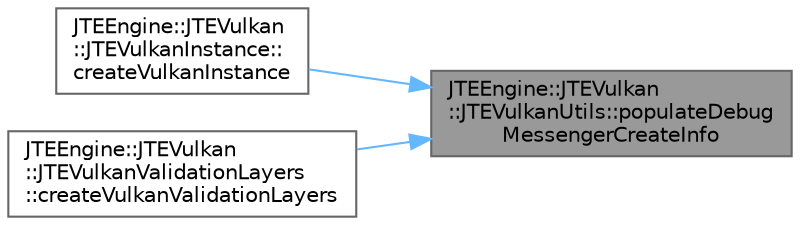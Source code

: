digraph "JTEEngine::JTEVulkan::JTEVulkanUtils::populateDebugMessengerCreateInfo"
{
 // LATEX_PDF_SIZE
  bgcolor="transparent";
  edge [fontname=Helvetica,fontsize=10,labelfontname=Helvetica,labelfontsize=10];
  node [fontname=Helvetica,fontsize=10,shape=box,height=0.2,width=0.4];
  rankdir="RL";
  Node1 [id="Node000001",label="JTEEngine::JTEVulkan\l::JTEVulkanUtils::populateDebug\lMessengerCreateInfo",height=0.2,width=0.4,color="gray40", fillcolor="grey60", style="filled", fontcolor="black",tooltip=" "];
  Node1 -> Node2 [id="edge1_Node000001_Node000002",dir="back",color="steelblue1",style="solid",tooltip=" "];
  Node2 [id="Node000002",label="JTEEngine::JTEVulkan\l::JTEVulkanInstance::\lcreateVulkanInstance",height=0.2,width=0.4,color="grey40", fillcolor="white", style="filled",URL="$class_j_t_e_engine_1_1_j_t_e_vulkan_1_1_j_t_e_vulkan_instance.html#ad37e084a8e7672fd87450336d9fec056",tooltip=" "];
  Node1 -> Node3 [id="edge2_Node000001_Node000003",dir="back",color="steelblue1",style="solid",tooltip=" "];
  Node3 [id="Node000003",label="JTEEngine::JTEVulkan\l::JTEVulkanValidationLayers\l::createVulkanValidationLayers",height=0.2,width=0.4,color="grey40", fillcolor="white", style="filled",URL="$class_j_t_e_engine_1_1_j_t_e_vulkan_1_1_j_t_e_vulkan_validation_layers.html#ab0cde3e47340c5421163f7daf16703b4",tooltip=" "];
}
